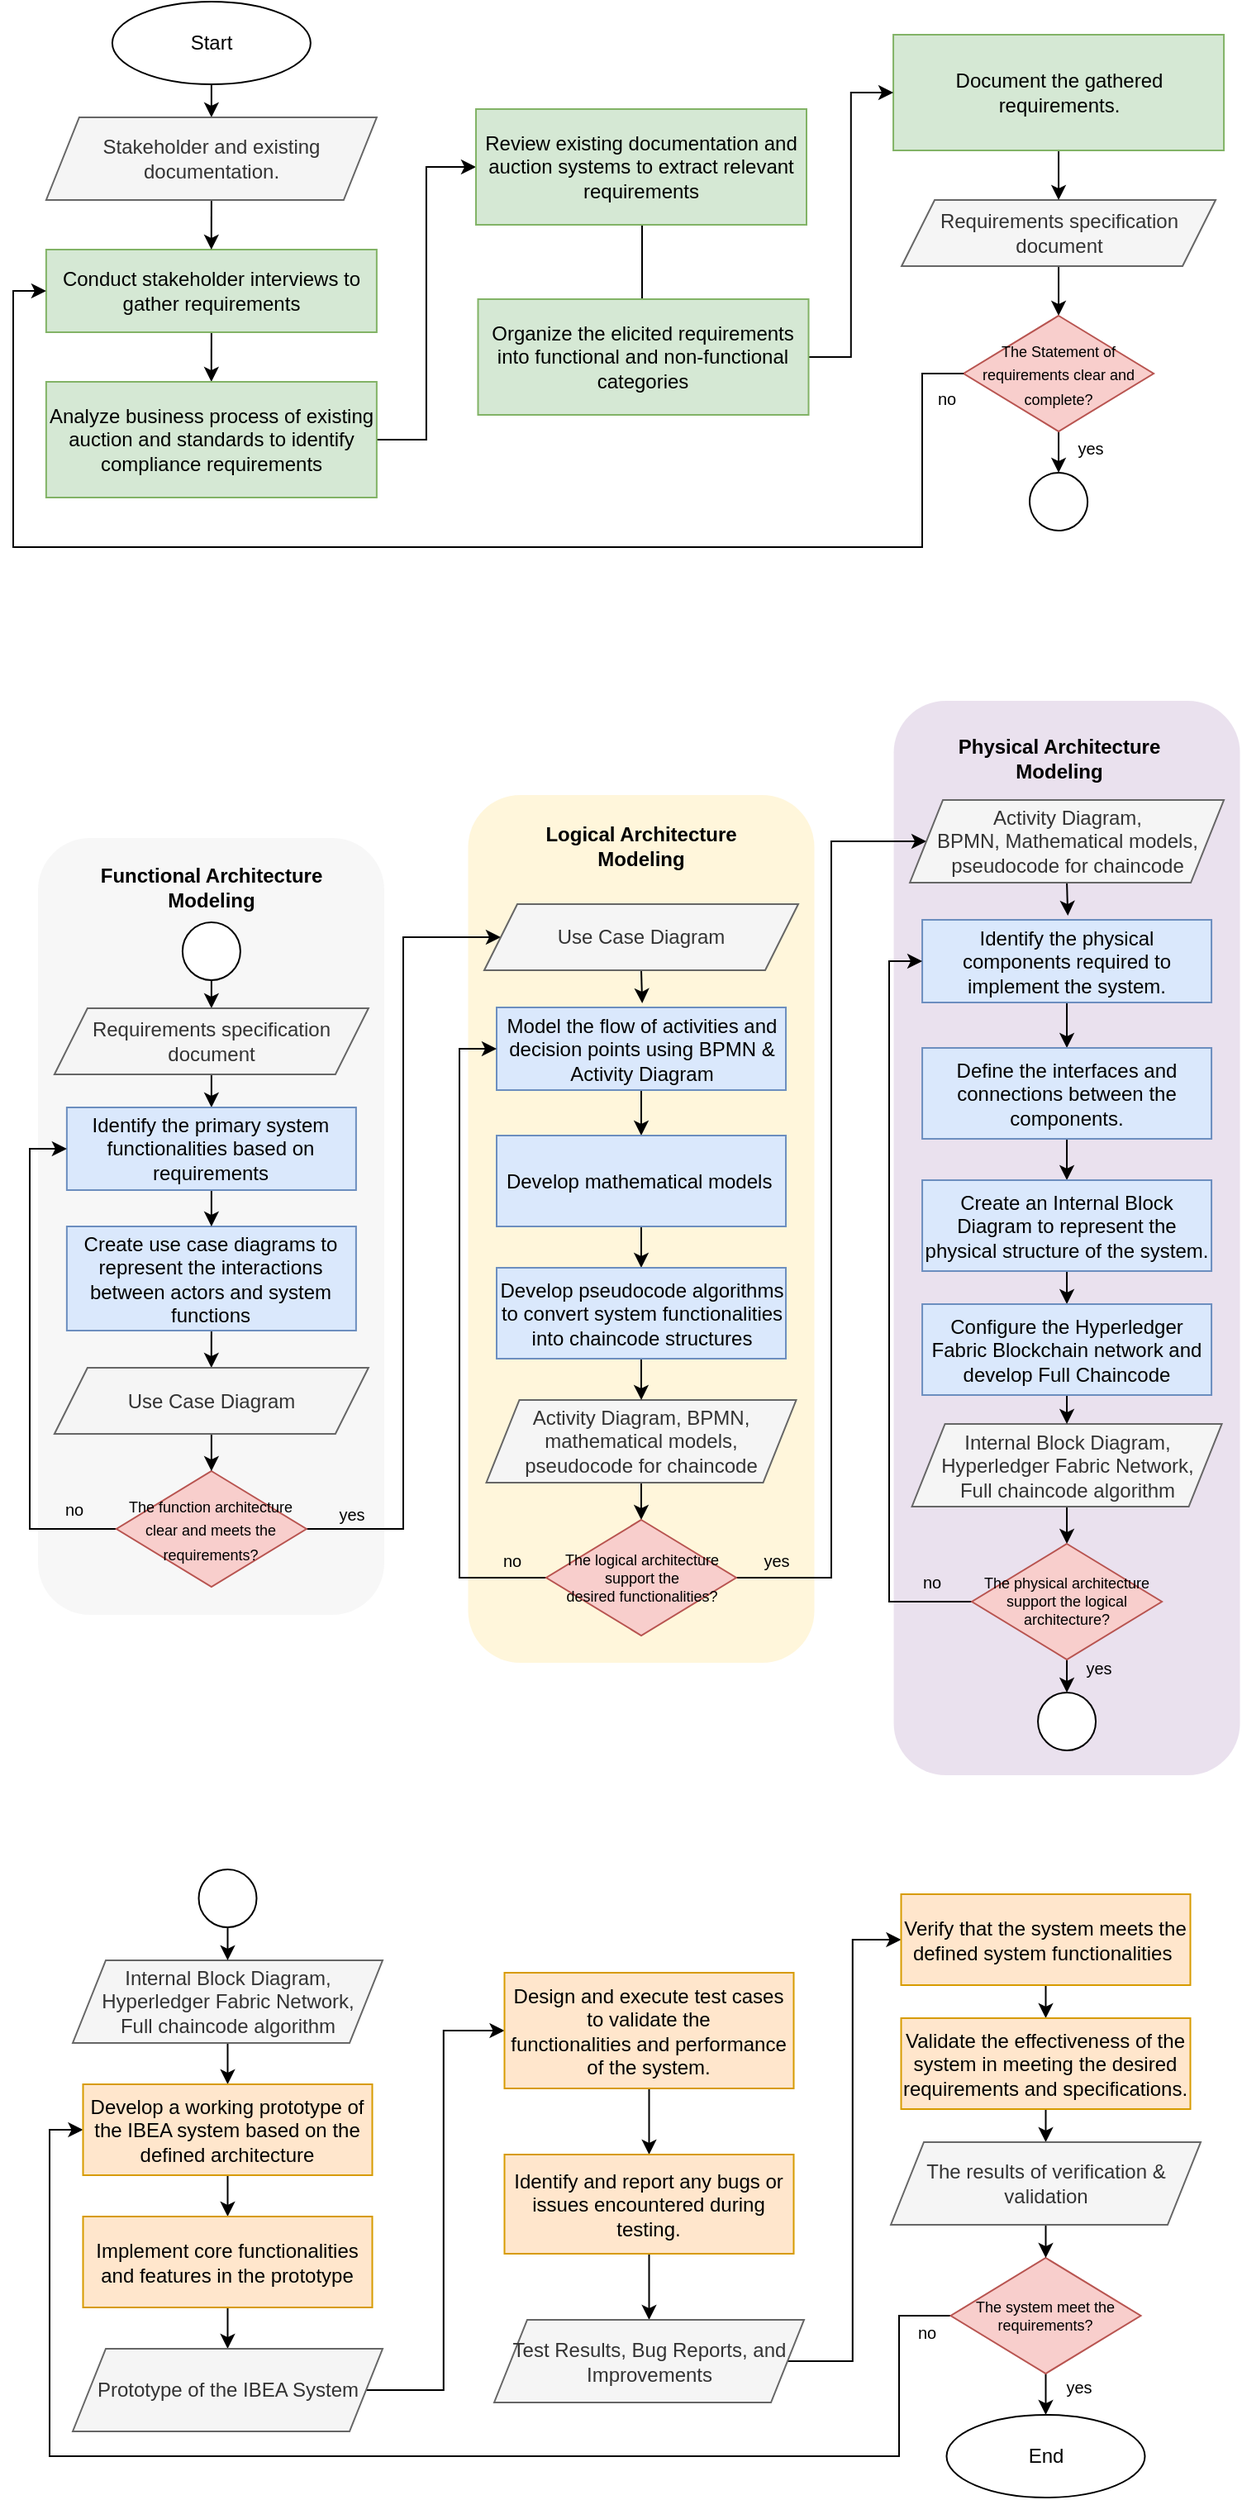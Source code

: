 <mxfile version="21.5.0" type="github">
  <diagram id="9HLhW9o5Pn7bnSsW2eLf" name="Page-1">
    <mxGraphModel dx="1615" dy="958" grid="1" gridSize="10" guides="1" tooltips="1" connect="1" arrows="1" fold="1" page="1" pageScale="1" pageWidth="850" pageHeight="1100" math="0" shadow="0">
      <root>
        <mxCell id="0" />
        <mxCell id="1" parent="0" />
        <mxCell id="hCjjelzhOeql4R-USYPA-125" value="" style="rounded=1;whiteSpace=wrap;html=1;strokeColor=none;fillColor=#e1d5e7;opacity=70;" vertex="1" parent="1">
          <mxGeometry x="592.78" y="483" width="209.5" height="650" as="geometry" />
        </mxCell>
        <mxCell id="hCjjelzhOeql4R-USYPA-124" value="" style="rounded=1;whiteSpace=wrap;html=1;strokeColor=none;fillColor=#fff2cc;opacity=70;" vertex="1" parent="1">
          <mxGeometry x="335.25" y="540" width="209.5" height="525" as="geometry" />
        </mxCell>
        <mxCell id="hCjjelzhOeql4R-USYPA-122" value="" style="rounded=1;whiteSpace=wrap;html=1;strokeColor=none;fillColor=#f5f5f5;opacity=80;fontColor=#333333;fillStyle=auto;" vertex="1" parent="1">
          <mxGeometry x="75" y="566" width="209.5" height="470" as="geometry" />
        </mxCell>
        <mxCell id="hCjjelzhOeql4R-USYPA-4" style="edgeStyle=orthogonalEdgeStyle;rounded=0;orthogonalLoop=1;jettySize=auto;html=1;exitX=0.5;exitY=1;exitDx=0;exitDy=0;entryX=0.5;entryY=0;entryDx=0;entryDy=0;" edge="1" parent="1" source="5jKje8F0iwKBfb8MLztT-3" target="hCjjelzhOeql4R-USYPA-1">
          <mxGeometry relative="1" as="geometry" />
        </mxCell>
        <mxCell id="5jKje8F0iwKBfb8MLztT-3" value="Start" style="ellipse;whiteSpace=wrap;html=1;" parent="1" vertex="1">
          <mxGeometry x="119.94" y="60" width="120" height="50" as="geometry" />
        </mxCell>
        <mxCell id="hCjjelzhOeql4R-USYPA-105" style="edgeStyle=orthogonalEdgeStyle;rounded=0;orthogonalLoop=1;jettySize=auto;html=1;exitX=0;exitY=0.5;exitDx=0;exitDy=0;entryX=0;entryY=0.5;entryDx=0;entryDy=0;" edge="1" parent="1" source="hCjjelzhOeql4R-USYPA-88" target="hCjjelzhOeql4R-USYPA-80">
          <mxGeometry relative="1" as="geometry">
            <Array as="points">
              <mxPoint x="596" y="1460" />
              <mxPoint x="596" y="1545" />
              <mxPoint x="82" y="1545" />
              <mxPoint x="82" y="1348" />
            </Array>
          </mxGeometry>
        </mxCell>
        <mxCell id="5jKje8F0iwKBfb8MLztT-16" value="End" style="ellipse;whiteSpace=wrap;html=1;" parent="1" vertex="1">
          <mxGeometry x="624.75" y="1520" width="120" height="50" as="geometry" />
        </mxCell>
        <mxCell id="hCjjelzhOeql4R-USYPA-47" style="edgeStyle=orthogonalEdgeStyle;rounded=0;orthogonalLoop=1;jettySize=auto;html=1;exitX=0.5;exitY=1;exitDx=0;exitDy=0;" edge="1" parent="1" source="5jKje8F0iwKBfb8MLztT-20" target="hCjjelzhOeql4R-USYPA-37">
          <mxGeometry relative="1" as="geometry" />
        </mxCell>
        <mxCell id="5jKje8F0iwKBfb8MLztT-20" value="Create use case diagrams to represent the interactions between actors and system functions" style="rounded=0;whiteSpace=wrap;html=1;fillColor=#dae8fc;strokeColor=#6c8ebf;" parent="1" vertex="1">
          <mxGeometry x="92.44" y="801" width="175" height="63" as="geometry" />
        </mxCell>
        <mxCell id="hCjjelzhOeql4R-USYPA-18" style="edgeStyle=orthogonalEdgeStyle;rounded=0;orthogonalLoop=1;jettySize=auto;html=1;exitX=0.5;exitY=1;exitDx=0;exitDy=0;" edge="1" parent="1" source="tW3wjYKGY_-DUdyRMUnM-2" target="hCjjelzhOeql4R-USYPA-17">
          <mxGeometry relative="1" as="geometry" />
        </mxCell>
        <mxCell id="tW3wjYKGY_-DUdyRMUnM-2" value="Conduct stakeholder interviews to gather requirements" style="rounded=0;whiteSpace=wrap;html=1;labelBorderColor=none;fillColor=#d5e8d4;strokeColor=#82b366;" parent="1" vertex="1">
          <mxGeometry x="79.94" y="210" width="200" height="50" as="geometry" />
        </mxCell>
        <mxCell id="hCjjelzhOeql4R-USYPA-53" style="edgeStyle=orthogonalEdgeStyle;rounded=0;orthogonalLoop=1;jettySize=auto;html=1;exitX=0.5;exitY=1;exitDx=0;exitDy=0;entryX=0.5;entryY=0;entryDx=0;entryDy=0;" edge="1" parent="1" source="tW3wjYKGY_-DUdyRMUnM-8" target="hCjjelzhOeql4R-USYPA-52">
          <mxGeometry relative="1" as="geometry" />
        </mxCell>
        <mxCell id="tW3wjYKGY_-DUdyRMUnM-8" value="Activity Diagram, BPMN, mathematical models,&lt;br&gt;pseudocode for chaincode" style="shape=parallelogram;perimeter=parallelogramPerimeter;whiteSpace=wrap;html=1;fixedSize=1;fillColor=#f5f5f5;fontColor=#333333;strokeColor=#666666;" parent="1" vertex="1">
          <mxGeometry x="346.25" y="906" width="187.5" height="50" as="geometry" />
        </mxCell>
        <mxCell id="hCjjelzhOeql4R-USYPA-24" style="edgeStyle=orthogonalEdgeStyle;rounded=0;orthogonalLoop=1;jettySize=auto;html=1;exitX=0.5;exitY=1;exitDx=0;exitDy=0;entryX=0.5;entryY=0;entryDx=0;entryDy=0;" edge="1" parent="1" source="YmFkH0KrsYM-fxtj9EKp-2" target="hCjjelzhOeql4R-USYPA-2">
          <mxGeometry relative="1" as="geometry" />
        </mxCell>
        <mxCell id="YmFkH0KrsYM-fxtj9EKp-2" value="&lt;div&gt;Requirements specification document&lt;br&gt;&lt;/div&gt;" style="shape=parallelogram;perimeter=parallelogramPerimeter;whiteSpace=wrap;html=1;fixedSize=1;fillColor=#f5f5f5;strokeColor=#666666;fontColor=#333333;" parent="1" vertex="1">
          <mxGeometry x="597.53" y="180" width="190" height="40" as="geometry" />
        </mxCell>
        <mxCell id="hCjjelzhOeql4R-USYPA-5" style="edgeStyle=orthogonalEdgeStyle;rounded=0;orthogonalLoop=1;jettySize=auto;html=1;exitX=0.5;exitY=1;exitDx=0;exitDy=0;" edge="1" parent="1" source="hCjjelzhOeql4R-USYPA-1" target="tW3wjYKGY_-DUdyRMUnM-2">
          <mxGeometry relative="1" as="geometry" />
        </mxCell>
        <mxCell id="hCjjelzhOeql4R-USYPA-1" value="&lt;div&gt;Stakeholder and existing documentation.&lt;br&gt;&lt;/div&gt;" style="shape=parallelogram;perimeter=parallelogramPerimeter;whiteSpace=wrap;html=1;fixedSize=1;fillColor=#f5f5f5;strokeColor=#666666;fontColor=#333333;" vertex="1" parent="1">
          <mxGeometry x="79.94" y="130" width="200" height="50" as="geometry" />
        </mxCell>
        <mxCell id="hCjjelzhOeql4R-USYPA-25" style="edgeStyle=orthogonalEdgeStyle;rounded=0;orthogonalLoop=1;jettySize=auto;html=1;exitX=0.5;exitY=1;exitDx=0;exitDy=0;entryX=0.5;entryY=0;entryDx=0;entryDy=0;" edge="1" parent="1" source="hCjjelzhOeql4R-USYPA-2">
          <mxGeometry relative="1" as="geometry">
            <mxPoint x="692.53" y="345" as="targetPoint" />
          </mxGeometry>
        </mxCell>
        <mxCell id="hCjjelzhOeql4R-USYPA-2" value="&lt;font style=&quot;font-size: 9px;&quot;&gt;The Statement of requirements clear and complete?&lt;/font&gt;" style="rhombus;whiteSpace=wrap;html=1;fillColor=#f8cecc;strokeColor=#b85450;" vertex="1" parent="1">
          <mxGeometry x="635.03" y="250" width="115" height="70" as="geometry" />
        </mxCell>
        <mxCell id="hCjjelzhOeql4R-USYPA-109" style="edgeStyle=orthogonalEdgeStyle;rounded=0;orthogonalLoop=1;jettySize=auto;html=1;exitX=0;exitY=0.5;exitDx=0;exitDy=0;entryX=0;entryY=0.5;entryDx=0;entryDy=0;" edge="1" parent="1" source="hCjjelzhOeql4R-USYPA-2" target="tW3wjYKGY_-DUdyRMUnM-2">
          <mxGeometry relative="1" as="geometry">
            <Array as="points">
              <mxPoint x="610" y="285" />
              <mxPoint x="610" y="390" />
              <mxPoint x="60" y="390" />
              <mxPoint x="60" y="235" />
            </Array>
          </mxGeometry>
        </mxCell>
        <mxCell id="hCjjelzhOeql4R-USYPA-10" value="" style="ellipse;whiteSpace=wrap;html=1;aspect=fixed;rotation=-10;" vertex="1" parent="1">
          <mxGeometry x="675.03" y="345" width="35" height="35" as="geometry" />
        </mxCell>
        <mxCell id="hCjjelzhOeql4R-USYPA-14" style="edgeStyle=orthogonalEdgeStyle;rounded=0;orthogonalLoop=1;jettySize=auto;html=1;exitX=0.5;exitY=1;exitDx=0;exitDy=0;entryX=0.5;entryY=0;entryDx=0;entryDy=0;" edge="1" parent="1" source="hCjjelzhOeql4R-USYPA-12" target="hCjjelzhOeql4R-USYPA-13">
          <mxGeometry relative="1" as="geometry" />
        </mxCell>
        <mxCell id="hCjjelzhOeql4R-USYPA-12" value="" style="ellipse;whiteSpace=wrap;html=1;aspect=fixed;" vertex="1" parent="1">
          <mxGeometry x="162.44" y="617" width="35" height="35" as="geometry" />
        </mxCell>
        <mxCell id="hCjjelzhOeql4R-USYPA-34" style="edgeStyle=orthogonalEdgeStyle;rounded=0;orthogonalLoop=1;jettySize=auto;html=1;exitX=0.5;exitY=1;exitDx=0;exitDy=0;entryX=0.5;entryY=0;entryDx=0;entryDy=0;" edge="1" parent="1" source="hCjjelzhOeql4R-USYPA-13" target="hCjjelzhOeql4R-USYPA-16">
          <mxGeometry relative="1" as="geometry" />
        </mxCell>
        <mxCell id="hCjjelzhOeql4R-USYPA-13" value="&lt;div&gt;Requirements specification document&lt;br&gt;&lt;/div&gt;" style="shape=parallelogram;perimeter=parallelogramPerimeter;whiteSpace=wrap;html=1;fixedSize=1;fillColor=#f5f5f5;fontColor=#333333;strokeColor=#666666;" vertex="1" parent="1">
          <mxGeometry x="84.94" y="669" width="190" height="40" as="geometry" />
        </mxCell>
        <mxCell id="hCjjelzhOeql4R-USYPA-35" style="edgeStyle=orthogonalEdgeStyle;rounded=0;orthogonalLoop=1;jettySize=auto;html=1;exitX=0.5;exitY=1;exitDx=0;exitDy=0;entryX=0.5;entryY=0;entryDx=0;entryDy=0;" edge="1" parent="1" source="hCjjelzhOeql4R-USYPA-16" target="5jKje8F0iwKBfb8MLztT-20">
          <mxGeometry relative="1" as="geometry" />
        </mxCell>
        <mxCell id="hCjjelzhOeql4R-USYPA-16" value="Identify the primary system functionalities based on requirements" style="rounded=0;whiteSpace=wrap;html=1;fillColor=#dae8fc;strokeColor=#6c8ebf;" vertex="1" parent="1">
          <mxGeometry x="92.44" y="729" width="175" height="50" as="geometry" />
        </mxCell>
        <mxCell id="hCjjelzhOeql4R-USYPA-110" style="edgeStyle=orthogonalEdgeStyle;rounded=0;orthogonalLoop=1;jettySize=auto;html=1;exitX=1;exitY=0.5;exitDx=0;exitDy=0;entryX=0;entryY=0.5;entryDx=0;entryDy=0;" edge="1" parent="1" source="hCjjelzhOeql4R-USYPA-17" target="hCjjelzhOeql4R-USYPA-19">
          <mxGeometry relative="1" as="geometry" />
        </mxCell>
        <mxCell id="hCjjelzhOeql4R-USYPA-17" value="Analyze business process of existing auction and standards to identify compliance requirements" style="rounded=0;whiteSpace=wrap;html=1;labelBorderColor=none;fillColor=#d5e8d4;strokeColor=#82b366;" vertex="1" parent="1">
          <mxGeometry x="79.94" y="290" width="200" height="70" as="geometry" />
        </mxCell>
        <mxCell id="hCjjelzhOeql4R-USYPA-29" style="edgeStyle=elbowEdgeStyle;rounded=0;orthogonalLoop=1;jettySize=auto;html=1;exitX=1;exitY=0.5;exitDx=0;exitDy=0;entryX=0;entryY=0.5;entryDx=0;entryDy=0;" edge="1" parent="1" source="hCjjelzhOeql4R-USYPA-19" target="hCjjelzhOeql4R-USYPA-31">
          <mxGeometry relative="1" as="geometry">
            <mxPoint x="385.25" y="115" as="targetPoint" />
          </mxGeometry>
        </mxCell>
        <mxCell id="hCjjelzhOeql4R-USYPA-19" value="Review existing documentation and auction systems to extract relevant requirements" style="rounded=0;whiteSpace=wrap;html=1;labelBorderColor=none;fillColor=#d5e8d4;strokeColor=#82b366;" vertex="1" parent="1">
          <mxGeometry x="340" y="125" width="200" height="70" as="geometry" />
        </mxCell>
        <mxCell id="hCjjelzhOeql4R-USYPA-30" style="edgeStyle=orthogonalEdgeStyle;rounded=0;orthogonalLoop=1;jettySize=auto;html=1;exitX=0.5;exitY=1;exitDx=0;exitDy=0;entryX=0.5;entryY=0;entryDx=0;entryDy=0;" edge="1" parent="1" source="hCjjelzhOeql4R-USYPA-28" target="YmFkH0KrsYM-fxtj9EKp-2">
          <mxGeometry relative="1" as="geometry" />
        </mxCell>
        <mxCell id="hCjjelzhOeql4R-USYPA-28" value="Document the gathered requirements." style="rounded=0;whiteSpace=wrap;html=1;labelBorderColor=none;fillColor=#d5e8d4;strokeColor=#82b366;" vertex="1" parent="1">
          <mxGeometry x="592.53" y="80" width="200" height="70" as="geometry" />
        </mxCell>
        <mxCell id="hCjjelzhOeql4R-USYPA-111" style="edgeStyle=orthogonalEdgeStyle;rounded=0;orthogonalLoop=1;jettySize=auto;html=1;exitX=1;exitY=0.5;exitDx=0;exitDy=0;entryX=0;entryY=0.5;entryDx=0;entryDy=0;" edge="1" parent="1" source="hCjjelzhOeql4R-USYPA-31" target="hCjjelzhOeql4R-USYPA-28">
          <mxGeometry relative="1" as="geometry" />
        </mxCell>
        <mxCell id="hCjjelzhOeql4R-USYPA-31" value="Organize the elicited requirements into functional and non-functional categories" style="rounded=0;whiteSpace=wrap;html=1;labelBorderColor=none;fillColor=#d5e8d4;strokeColor=#82b366;" vertex="1" parent="1">
          <mxGeometry x="341.25" y="240" width="200" height="70" as="geometry" />
        </mxCell>
        <mxCell id="hCjjelzhOeql4R-USYPA-42" style="edgeStyle=orthogonalEdgeStyle;rounded=0;orthogonalLoop=1;jettySize=auto;html=1;exitX=0;exitY=0.5;exitDx=0;exitDy=0;entryX=0;entryY=0.5;entryDx=0;entryDy=0;" edge="1" parent="1" source="hCjjelzhOeql4R-USYPA-36" target="hCjjelzhOeql4R-USYPA-16">
          <mxGeometry relative="1" as="geometry">
            <Array as="points">
              <mxPoint x="70" y="984" />
              <mxPoint x="70" y="754" />
            </Array>
          </mxGeometry>
        </mxCell>
        <mxCell id="hCjjelzhOeql4R-USYPA-55" style="edgeStyle=elbowEdgeStyle;rounded=0;orthogonalLoop=1;jettySize=auto;html=1;exitX=1;exitY=0.5;exitDx=0;exitDy=0;entryX=0;entryY=0.5;entryDx=0;entryDy=0;" edge="1" parent="1" source="hCjjelzhOeql4R-USYPA-36" target="hCjjelzhOeql4R-USYPA-43">
          <mxGeometry relative="1" as="geometry" />
        </mxCell>
        <mxCell id="hCjjelzhOeql4R-USYPA-36" value="&lt;font style=&quot;font-size: 9px;&quot;&gt;The function architecture&lt;br&gt;clear and meets the requirements?&lt;/font&gt;" style="rhombus;whiteSpace=wrap;html=1;fillColor=#f8cecc;strokeColor=#b85450;" vertex="1" parent="1">
          <mxGeometry x="122.44" y="949" width="115" height="70" as="geometry" />
        </mxCell>
        <mxCell id="hCjjelzhOeql4R-USYPA-41" style="edgeStyle=orthogonalEdgeStyle;rounded=0;orthogonalLoop=1;jettySize=auto;html=1;exitX=0.5;exitY=1;exitDx=0;exitDy=0;entryX=0.5;entryY=0;entryDx=0;entryDy=0;" edge="1" parent="1" source="hCjjelzhOeql4R-USYPA-37" target="hCjjelzhOeql4R-USYPA-36">
          <mxGeometry relative="1" as="geometry" />
        </mxCell>
        <mxCell id="hCjjelzhOeql4R-USYPA-37" value="&lt;div&gt;Use Case Diagram&lt;/div&gt;" style="shape=parallelogram;perimeter=parallelogramPerimeter;whiteSpace=wrap;html=1;fixedSize=1;fillColor=#f5f5f5;fontColor=#333333;strokeColor=#666666;" vertex="1" parent="1">
          <mxGeometry x="84.94" y="886.5" width="190" height="40" as="geometry" />
        </mxCell>
        <mxCell id="hCjjelzhOeql4R-USYPA-48" style="edgeStyle=orthogonalEdgeStyle;rounded=0;orthogonalLoop=1;jettySize=auto;html=1;exitX=0.5;exitY=1;exitDx=0;exitDy=0;" edge="1" parent="1" source="hCjjelzhOeql4R-USYPA-43">
          <mxGeometry relative="1" as="geometry">
            <mxPoint x="440.588" y="666" as="targetPoint" />
          </mxGeometry>
        </mxCell>
        <mxCell id="hCjjelzhOeql4R-USYPA-43" value="&lt;div&gt;Use Case Diagram&lt;/div&gt;" style="shape=parallelogram;perimeter=parallelogramPerimeter;whiteSpace=wrap;html=1;fixedSize=1;fillColor=#f5f5f5;fontColor=#333333;strokeColor=#666666;" vertex="1" parent="1">
          <mxGeometry x="345" y="606" width="190" height="40" as="geometry" />
        </mxCell>
        <mxCell id="hCjjelzhOeql4R-USYPA-49" style="edgeStyle=orthogonalEdgeStyle;rounded=0;orthogonalLoop=1;jettySize=auto;html=1;exitX=0.5;exitY=1;exitDx=0;exitDy=0;entryX=0.5;entryY=0;entryDx=0;entryDy=0;" edge="1" parent="1" source="hCjjelzhOeql4R-USYPA-44" target="hCjjelzhOeql4R-USYPA-45">
          <mxGeometry relative="1" as="geometry" />
        </mxCell>
        <mxCell id="hCjjelzhOeql4R-USYPA-44" value="Model the flow of activities and decision points using BPMN &amp;amp; Activity Diagram" style="rounded=0;whiteSpace=wrap;html=1;fillColor=#dae8fc;strokeColor=#6c8ebf;" vertex="1" parent="1">
          <mxGeometry x="352.5" y="668.5" width="175" height="50" as="geometry" />
        </mxCell>
        <mxCell id="hCjjelzhOeql4R-USYPA-50" style="edgeStyle=orthogonalEdgeStyle;rounded=0;orthogonalLoop=1;jettySize=auto;html=1;exitX=0.5;exitY=1;exitDx=0;exitDy=0;entryX=0.5;entryY=0;entryDx=0;entryDy=0;" edge="1" parent="1" source="hCjjelzhOeql4R-USYPA-45" target="hCjjelzhOeql4R-USYPA-46">
          <mxGeometry relative="1" as="geometry" />
        </mxCell>
        <mxCell id="hCjjelzhOeql4R-USYPA-45" value="Develop mathematical models&amp;nbsp;" style="rounded=0;whiteSpace=wrap;html=1;fillColor=#dae8fc;strokeColor=#6c8ebf;" vertex="1" parent="1">
          <mxGeometry x="352.5" y="746" width="175" height="55" as="geometry" />
        </mxCell>
        <mxCell id="hCjjelzhOeql4R-USYPA-51" style="edgeStyle=orthogonalEdgeStyle;rounded=0;orthogonalLoop=1;jettySize=auto;html=1;exitX=0.5;exitY=1;exitDx=0;exitDy=0;" edge="1" parent="1" source="hCjjelzhOeql4R-USYPA-46" target="tW3wjYKGY_-DUdyRMUnM-8">
          <mxGeometry relative="1" as="geometry" />
        </mxCell>
        <mxCell id="hCjjelzhOeql4R-USYPA-46" value="Develop pseudocode algorithms to convert system&amp;nbsp;functionalities into chaincode structures" style="rounded=0;whiteSpace=wrap;html=1;fillColor=#dae8fc;strokeColor=#6c8ebf;" vertex="1" parent="1">
          <mxGeometry x="352.5" y="826" width="175" height="55" as="geometry" />
        </mxCell>
        <mxCell id="hCjjelzhOeql4R-USYPA-54" style="edgeStyle=orthogonalEdgeStyle;rounded=0;orthogonalLoop=1;jettySize=auto;html=1;exitX=0;exitY=0.5;exitDx=0;exitDy=0;entryX=0;entryY=0.5;entryDx=0;entryDy=0;" edge="1" parent="1" source="hCjjelzhOeql4R-USYPA-52" target="hCjjelzhOeql4R-USYPA-44">
          <mxGeometry relative="1" as="geometry">
            <Array as="points">
              <mxPoint x="330" y="1014" />
              <mxPoint x="330" y="694" />
            </Array>
          </mxGeometry>
        </mxCell>
        <mxCell id="hCjjelzhOeql4R-USYPA-72" style="edgeStyle=elbowEdgeStyle;rounded=0;orthogonalLoop=1;jettySize=auto;html=1;exitX=1;exitY=0.5;exitDx=0;exitDy=0;entryX=0;entryY=0.5;entryDx=0;entryDy=0;" edge="1" parent="1" source="hCjjelzhOeql4R-USYPA-52" target="hCjjelzhOeql4R-USYPA-59">
          <mxGeometry relative="1" as="geometry" />
        </mxCell>
        <mxCell id="hCjjelzhOeql4R-USYPA-52" value="The logical architecture support the desired&amp;nbsp;functionalities?" style="rhombus;whiteSpace=wrap;html=1;fillColor=#f8cecc;strokeColor=#b85450;fontSize=9;" vertex="1" parent="1">
          <mxGeometry x="382.5" y="978.5" width="115" height="70" as="geometry" />
        </mxCell>
        <mxCell id="hCjjelzhOeql4R-USYPA-56" style="edgeStyle=orthogonalEdgeStyle;rounded=0;orthogonalLoop=1;jettySize=auto;html=1;exitX=0.5;exitY=1;exitDx=0;exitDy=0;entryX=0.5;entryY=0;entryDx=0;entryDy=0;" edge="1" parent="1" source="hCjjelzhOeql4R-USYPA-57" target="hCjjelzhOeql4R-USYPA-67">
          <mxGeometry relative="1" as="geometry" />
        </mxCell>
        <mxCell id="hCjjelzhOeql4R-USYPA-57" value="Internal Block Diagram, Hyperledger Fabric Network,&lt;br&gt;Full chaincode algorithm" style="shape=parallelogram;perimeter=parallelogramPerimeter;whiteSpace=wrap;html=1;fixedSize=1;fillColor=#f5f5f5;fontColor=#333333;strokeColor=#666666;" vertex="1" parent="1">
          <mxGeometry x="603.78" y="920.5" width="187.5" height="50" as="geometry" />
        </mxCell>
        <mxCell id="hCjjelzhOeql4R-USYPA-58" style="edgeStyle=orthogonalEdgeStyle;rounded=0;orthogonalLoop=1;jettySize=auto;html=1;exitX=0.5;exitY=1;exitDx=0;exitDy=0;" edge="1" parent="1" source="hCjjelzhOeql4R-USYPA-59">
          <mxGeometry relative="1" as="geometry">
            <mxPoint x="698.118" y="613" as="targetPoint" />
          </mxGeometry>
        </mxCell>
        <mxCell id="hCjjelzhOeql4R-USYPA-59" value="Activity Diagram,&lt;br style=&quot;border-color: var(--border-color);&quot;&gt;BPMN, Mathematical models,&lt;br style=&quot;border-color: var(--border-color);&quot;&gt;pseudocode for chaincode" style="shape=parallelogram;perimeter=parallelogramPerimeter;whiteSpace=wrap;html=1;fixedSize=1;fillColor=#f5f5f5;fontColor=#333333;strokeColor=#666666;" vertex="1" parent="1">
          <mxGeometry x="602.53" y="543" width="190" height="50" as="geometry" />
        </mxCell>
        <mxCell id="hCjjelzhOeql4R-USYPA-60" style="edgeStyle=orthogonalEdgeStyle;rounded=0;orthogonalLoop=1;jettySize=auto;html=1;exitX=0.5;exitY=1;exitDx=0;exitDy=0;entryX=0.5;entryY=0;entryDx=0;entryDy=0;" edge="1" parent="1" source="hCjjelzhOeql4R-USYPA-61" target="hCjjelzhOeql4R-USYPA-63">
          <mxGeometry relative="1" as="geometry" />
        </mxCell>
        <mxCell id="hCjjelzhOeql4R-USYPA-61" value="Identify the physical components required to implement the system." style="rounded=0;whiteSpace=wrap;html=1;fillColor=#dae8fc;strokeColor=#6c8ebf;" vertex="1" parent="1">
          <mxGeometry x="610.03" y="615.5" width="175" height="50" as="geometry" />
        </mxCell>
        <mxCell id="hCjjelzhOeql4R-USYPA-62" style="edgeStyle=orthogonalEdgeStyle;rounded=0;orthogonalLoop=1;jettySize=auto;html=1;exitX=0.5;exitY=1;exitDx=0;exitDy=0;entryX=0.5;entryY=0;entryDx=0;entryDy=0;" edge="1" parent="1" source="hCjjelzhOeql4R-USYPA-63" target="hCjjelzhOeql4R-USYPA-65">
          <mxGeometry relative="1" as="geometry" />
        </mxCell>
        <mxCell id="hCjjelzhOeql4R-USYPA-63" value="Define the interfaces and connections between the components." style="rounded=0;whiteSpace=wrap;html=1;fillColor=#dae8fc;strokeColor=#6c8ebf;" vertex="1" parent="1">
          <mxGeometry x="610.03" y="693" width="175" height="55" as="geometry" />
        </mxCell>
        <mxCell id="hCjjelzhOeql4R-USYPA-70" style="edgeStyle=orthogonalEdgeStyle;rounded=0;orthogonalLoop=1;jettySize=auto;html=1;exitX=0.5;exitY=1;exitDx=0;exitDy=0;entryX=0.5;entryY=0;entryDx=0;entryDy=0;" edge="1" parent="1" source="hCjjelzhOeql4R-USYPA-65" target="hCjjelzhOeql4R-USYPA-68">
          <mxGeometry relative="1" as="geometry" />
        </mxCell>
        <mxCell id="hCjjelzhOeql4R-USYPA-65" value="Create an Internal Block Diagram to represent the physical structure of the system." style="rounded=0;whiteSpace=wrap;html=1;fillColor=#dae8fc;strokeColor=#6c8ebf;" vertex="1" parent="1">
          <mxGeometry x="610.03" y="773" width="175" height="55" as="geometry" />
        </mxCell>
        <mxCell id="hCjjelzhOeql4R-USYPA-66" style="edgeStyle=orthogonalEdgeStyle;rounded=0;orthogonalLoop=1;jettySize=auto;html=1;exitX=0;exitY=0.5;exitDx=0;exitDy=0;entryX=0;entryY=0.5;entryDx=0;entryDy=0;" edge="1" parent="1" source="hCjjelzhOeql4R-USYPA-67" target="hCjjelzhOeql4R-USYPA-61">
          <mxGeometry relative="1" as="geometry">
            <Array as="points">
              <mxPoint x="590" y="1028" />
              <mxPoint x="590" y="641" />
            </Array>
          </mxGeometry>
        </mxCell>
        <mxCell id="hCjjelzhOeql4R-USYPA-77" style="edgeStyle=orthogonalEdgeStyle;rounded=0;orthogonalLoop=1;jettySize=auto;html=1;exitX=0.5;exitY=1;exitDx=0;exitDy=0;entryX=0.5;entryY=0;entryDx=0;entryDy=0;" edge="1" parent="1" source="hCjjelzhOeql4R-USYPA-67" target="hCjjelzhOeql4R-USYPA-73">
          <mxGeometry relative="1" as="geometry" />
        </mxCell>
        <mxCell id="hCjjelzhOeql4R-USYPA-67" value="The physical architecture support the logical architecture?" style="rhombus;whiteSpace=wrap;html=1;fillColor=#f8cecc;strokeColor=#b85450;fontSize=9;" vertex="1" parent="1">
          <mxGeometry x="640.03" y="993" width="115" height="70" as="geometry" />
        </mxCell>
        <mxCell id="hCjjelzhOeql4R-USYPA-71" style="edgeStyle=orthogonalEdgeStyle;rounded=0;orthogonalLoop=1;jettySize=auto;html=1;exitX=0.5;exitY=1;exitDx=0;exitDy=0;entryX=0.5;entryY=0;entryDx=0;entryDy=0;" edge="1" parent="1" source="hCjjelzhOeql4R-USYPA-68" target="hCjjelzhOeql4R-USYPA-57">
          <mxGeometry relative="1" as="geometry" />
        </mxCell>
        <mxCell id="hCjjelzhOeql4R-USYPA-68" value="Configure the Hyperledger Fabric Blockchain network and develop Full Chaincode" style="rounded=0;whiteSpace=wrap;html=1;fillColor=#dae8fc;strokeColor=#6c8ebf;" vertex="1" parent="1">
          <mxGeometry x="610.03" y="848" width="175" height="55" as="geometry" />
        </mxCell>
        <mxCell id="hCjjelzhOeql4R-USYPA-73" value="" style="ellipse;whiteSpace=wrap;html=1;aspect=fixed;" vertex="1" parent="1">
          <mxGeometry x="680.03" y="1083" width="35" height="35" as="geometry" />
        </mxCell>
        <mxCell id="hCjjelzhOeql4R-USYPA-90" style="edgeStyle=orthogonalEdgeStyle;rounded=0;orthogonalLoop=1;jettySize=auto;html=1;exitX=0.5;exitY=1;exitDx=0;exitDy=0;entryX=0.5;entryY=0;entryDx=0;entryDy=0;" edge="1" parent="1" source="hCjjelzhOeql4R-USYPA-76" target="hCjjelzhOeql4R-USYPA-80">
          <mxGeometry relative="1" as="geometry" />
        </mxCell>
        <mxCell id="hCjjelzhOeql4R-USYPA-76" value="Internal Block Diagram, Hyperledger Fabric Network,&lt;br&gt;Full chaincode algorithm" style="shape=parallelogram;perimeter=parallelogramPerimeter;whiteSpace=wrap;html=1;fixedSize=1;fillColor=#f5f5f5;fontColor=#333333;strokeColor=#666666;" vertex="1" parent="1">
          <mxGeometry x="96" y="1245" width="187.5" height="50" as="geometry" />
        </mxCell>
        <mxCell id="hCjjelzhOeql4R-USYPA-79" style="edgeStyle=orthogonalEdgeStyle;rounded=0;orthogonalLoop=1;jettySize=auto;html=1;exitX=0.5;exitY=1;exitDx=0;exitDy=0;entryX=0.5;entryY=0;entryDx=0;entryDy=0;" edge="1" parent="1" source="hCjjelzhOeql4R-USYPA-78" target="hCjjelzhOeql4R-USYPA-76">
          <mxGeometry relative="1" as="geometry" />
        </mxCell>
        <mxCell id="hCjjelzhOeql4R-USYPA-78" value="" style="ellipse;whiteSpace=wrap;html=1;aspect=fixed;" vertex="1" parent="1">
          <mxGeometry x="172.25" y="1190" width="35" height="35" as="geometry" />
        </mxCell>
        <mxCell id="hCjjelzhOeql4R-USYPA-91" style="edgeStyle=orthogonalEdgeStyle;rounded=0;orthogonalLoop=1;jettySize=auto;html=1;exitX=0.5;exitY=1;exitDx=0;exitDy=0;entryX=0.5;entryY=0;entryDx=0;entryDy=0;" edge="1" parent="1" source="hCjjelzhOeql4R-USYPA-80" target="hCjjelzhOeql4R-USYPA-81">
          <mxGeometry relative="1" as="geometry" />
        </mxCell>
        <mxCell id="hCjjelzhOeql4R-USYPA-80" value="Develop a working prototype of the IBEA system based on the defined architecture" style="rounded=0;whiteSpace=wrap;html=1;fillColor=#ffe6cc;strokeColor=#d79b00;" vertex="1" parent="1">
          <mxGeometry x="102.25" y="1320" width="175" height="55" as="geometry" />
        </mxCell>
        <mxCell id="hCjjelzhOeql4R-USYPA-93" style="edgeStyle=orthogonalEdgeStyle;rounded=0;orthogonalLoop=1;jettySize=auto;html=1;exitX=0.5;exitY=1;exitDx=0;exitDy=0;entryX=0.5;entryY=0;entryDx=0;entryDy=0;" edge="1" parent="1" source="hCjjelzhOeql4R-USYPA-81" target="hCjjelzhOeql4R-USYPA-82">
          <mxGeometry relative="1" as="geometry" />
        </mxCell>
        <mxCell id="hCjjelzhOeql4R-USYPA-81" value="Implement core functionalities and features in the prototype" style="rounded=0;whiteSpace=wrap;html=1;fillColor=#ffe6cc;strokeColor=#d79b00;" vertex="1" parent="1">
          <mxGeometry x="102.25" y="1400" width="175" height="55" as="geometry" />
        </mxCell>
        <mxCell id="hCjjelzhOeql4R-USYPA-107" style="edgeStyle=orthogonalEdgeStyle;rounded=0;orthogonalLoop=1;jettySize=auto;html=1;exitX=1;exitY=0.5;exitDx=0;exitDy=0;entryX=0;entryY=0.5;entryDx=0;entryDy=0;" edge="1" parent="1" source="hCjjelzhOeql4R-USYPA-82" target="hCjjelzhOeql4R-USYPA-83">
          <mxGeometry relative="1" as="geometry" />
        </mxCell>
        <mxCell id="hCjjelzhOeql4R-USYPA-82" value="Prototype of the IBEA System" style="shape=parallelogram;perimeter=parallelogramPerimeter;whiteSpace=wrap;html=1;fixedSize=1;fillColor=#f5f5f5;fontColor=#333333;strokeColor=#666666;" vertex="1" parent="1">
          <mxGeometry x="96" y="1480" width="187.5" height="50" as="geometry" />
        </mxCell>
        <mxCell id="hCjjelzhOeql4R-USYPA-106" style="edgeStyle=orthogonalEdgeStyle;rounded=0;orthogonalLoop=1;jettySize=auto;html=1;exitX=0.5;exitY=1;exitDx=0;exitDy=0;entryX=0.5;entryY=0;entryDx=0;entryDy=0;" edge="1" parent="1" source="hCjjelzhOeql4R-USYPA-83" target="hCjjelzhOeql4R-USYPA-84">
          <mxGeometry relative="1" as="geometry" />
        </mxCell>
        <mxCell id="hCjjelzhOeql4R-USYPA-83" value="Design and execute test cases to validate the functionalities&amp;nbsp;and performance of the system." style="rounded=0;whiteSpace=wrap;html=1;fillColor=#ffe6cc;strokeColor=#d79b00;" vertex="1" parent="1">
          <mxGeometry x="357.25" y="1252.5" width="175" height="70" as="geometry" />
        </mxCell>
        <mxCell id="hCjjelzhOeql4R-USYPA-96" style="edgeStyle=orthogonalEdgeStyle;rounded=0;orthogonalLoop=1;jettySize=auto;html=1;exitX=0.5;exitY=1;exitDx=0;exitDy=0;entryX=0.5;entryY=0;entryDx=0;entryDy=0;" edge="1" parent="1" source="hCjjelzhOeql4R-USYPA-84" target="hCjjelzhOeql4R-USYPA-85">
          <mxGeometry relative="1" as="geometry" />
        </mxCell>
        <mxCell id="hCjjelzhOeql4R-USYPA-108" style="edgeStyle=orthogonalEdgeStyle;rounded=0;orthogonalLoop=1;jettySize=auto;html=1;exitX=1;exitY=0.5;exitDx=0;exitDy=0;entryX=0;entryY=0.5;entryDx=0;entryDy=0;" edge="1" parent="1" source="hCjjelzhOeql4R-USYPA-85" target="hCjjelzhOeql4R-USYPA-86">
          <mxGeometry relative="1" as="geometry" />
        </mxCell>
        <mxCell id="hCjjelzhOeql4R-USYPA-85" value="Test Results, Bug Reports, and Improvements" style="shape=parallelogram;perimeter=parallelogramPerimeter;whiteSpace=wrap;html=1;fixedSize=1;fillColor=#f5f5f5;fontColor=#333333;strokeColor=#666666;" vertex="1" parent="1">
          <mxGeometry x="351" y="1462.5" width="187.5" height="50" as="geometry" />
        </mxCell>
        <mxCell id="hCjjelzhOeql4R-USYPA-98" style="edgeStyle=orthogonalEdgeStyle;rounded=0;orthogonalLoop=1;jettySize=auto;html=1;exitX=0.5;exitY=1;exitDx=0;exitDy=0;entryX=0.5;entryY=0;entryDx=0;entryDy=0;" edge="1" parent="1" source="hCjjelzhOeql4R-USYPA-86" target="hCjjelzhOeql4R-USYPA-87">
          <mxGeometry relative="1" as="geometry" />
        </mxCell>
        <mxCell id="hCjjelzhOeql4R-USYPA-86" value="Verify that the system meets the defined system functionalities&amp;nbsp;" style="rounded=0;whiteSpace=wrap;html=1;fillColor=#ffe6cc;strokeColor=#d79b00;" vertex="1" parent="1">
          <mxGeometry x="597.25" y="1205" width="175" height="55" as="geometry" />
        </mxCell>
        <mxCell id="hCjjelzhOeql4R-USYPA-99" style="edgeStyle=orthogonalEdgeStyle;rounded=0;orthogonalLoop=1;jettySize=auto;html=1;exitX=0.5;exitY=1;exitDx=0;exitDy=0;entryX=0.5;entryY=0;entryDx=0;entryDy=0;" edge="1" parent="1" source="hCjjelzhOeql4R-USYPA-87" target="hCjjelzhOeql4R-USYPA-89">
          <mxGeometry relative="1" as="geometry" />
        </mxCell>
        <mxCell id="hCjjelzhOeql4R-USYPA-87" value="Validate the effectiveness of the system in meeting the desired requirements and specifications." style="rounded=0;whiteSpace=wrap;html=1;fillColor=#ffe6cc;strokeColor=#d79b00;" vertex="1" parent="1">
          <mxGeometry x="597.25" y="1280" width="175" height="55" as="geometry" />
        </mxCell>
        <mxCell id="hCjjelzhOeql4R-USYPA-102" style="edgeStyle=orthogonalEdgeStyle;rounded=0;orthogonalLoop=1;jettySize=auto;html=1;exitX=0.5;exitY=1;exitDx=0;exitDy=0;entryX=0.5;entryY=0;entryDx=0;entryDy=0;" edge="1" parent="1" source="hCjjelzhOeql4R-USYPA-88" target="5jKje8F0iwKBfb8MLztT-16">
          <mxGeometry relative="1" as="geometry" />
        </mxCell>
        <mxCell id="hCjjelzhOeql4R-USYPA-88" value="The system meet the requirements?" style="rhombus;whiteSpace=wrap;html=1;fillColor=#f8cecc;strokeColor=#b85450;fontSize=9;" vertex="1" parent="1">
          <mxGeometry x="627.25" y="1425" width="115" height="70" as="geometry" />
        </mxCell>
        <mxCell id="hCjjelzhOeql4R-USYPA-100" style="edgeStyle=orthogonalEdgeStyle;rounded=0;orthogonalLoop=1;jettySize=auto;html=1;exitX=0.5;exitY=1;exitDx=0;exitDy=0;entryX=0.5;entryY=0;entryDx=0;entryDy=0;" edge="1" parent="1" source="hCjjelzhOeql4R-USYPA-89" target="hCjjelzhOeql4R-USYPA-88">
          <mxGeometry relative="1" as="geometry" />
        </mxCell>
        <mxCell id="hCjjelzhOeql4R-USYPA-89" value="The results of verification &amp;amp; validation" style="shape=parallelogram;perimeter=parallelogramPerimeter;whiteSpace=wrap;html=1;fixedSize=1;fillColor=#f5f5f5;fontColor=#333333;strokeColor=#666666;" vertex="1" parent="1">
          <mxGeometry x="591" y="1355" width="187.5" height="50" as="geometry" />
        </mxCell>
        <mxCell id="hCjjelzhOeql4R-USYPA-84" value="Identify and report any bugs or issues encountered during testing." style="rounded=0;whiteSpace=wrap;html=1;fillColor=#ffe6cc;strokeColor=#d79b00;" vertex="1" parent="1">
          <mxGeometry x="357.25" y="1362.5" width="175" height="60" as="geometry" />
        </mxCell>
        <mxCell id="hCjjelzhOeql4R-USYPA-112" value="&lt;font style=&quot;font-size: 10px;&quot;&gt;yes&lt;/font&gt;" style="text;html=1;strokeColor=none;fillColor=none;align=center;verticalAlign=middle;whiteSpace=wrap;rounded=0;" vertex="1" parent="1">
          <mxGeometry x="700" y="320" width="23.5" height="20" as="geometry" />
        </mxCell>
        <mxCell id="hCjjelzhOeql4R-USYPA-113" value="&lt;font style=&quot;font-size: 10px;&quot;&gt;no&lt;/font&gt;" style="text;html=1;strokeColor=none;fillColor=none;align=center;verticalAlign=middle;whiteSpace=wrap;rounded=0;" vertex="1" parent="1">
          <mxGeometry x="612.75" y="290" width="23.5" height="20" as="geometry" />
        </mxCell>
        <mxCell id="hCjjelzhOeql4R-USYPA-114" value="&lt;font style=&quot;font-size: 10px;&quot;&gt;yes&lt;/font&gt;" style="text;html=1;strokeColor=none;fillColor=none;align=center;verticalAlign=middle;whiteSpace=wrap;rounded=0;" vertex="1" parent="1">
          <mxGeometry x="253" y="964.5" width="23.5" height="20" as="geometry" />
        </mxCell>
        <mxCell id="hCjjelzhOeql4R-USYPA-115" value="&lt;font style=&quot;font-size: 10px;&quot;&gt;no&lt;/font&gt;" style="text;html=1;strokeColor=none;fillColor=none;align=center;verticalAlign=middle;whiteSpace=wrap;rounded=0;" vertex="1" parent="1">
          <mxGeometry x="84.94" y="962" width="23.5" height="20" as="geometry" />
        </mxCell>
        <mxCell id="hCjjelzhOeql4R-USYPA-116" value="&lt;font style=&quot;font-size: 10px;&quot;&gt;yes&lt;/font&gt;" style="text;html=1;strokeColor=none;fillColor=none;align=center;verticalAlign=middle;whiteSpace=wrap;rounded=0;" vertex="1" parent="1">
          <mxGeometry x="510.25" y="993" width="23.5" height="20" as="geometry" />
        </mxCell>
        <mxCell id="hCjjelzhOeql4R-USYPA-117" value="&lt;font style=&quot;font-size: 10px;&quot;&gt;no&lt;/font&gt;" style="text;html=1;strokeColor=none;fillColor=none;align=center;verticalAlign=middle;whiteSpace=wrap;rounded=0;" vertex="1" parent="1">
          <mxGeometry x="350.25" y="993" width="23.5" height="20" as="geometry" />
        </mxCell>
        <mxCell id="hCjjelzhOeql4R-USYPA-118" value="&lt;font style=&quot;font-size: 10px;&quot;&gt;yes&lt;/font&gt;" style="text;html=1;strokeColor=none;fillColor=none;align=center;verticalAlign=middle;whiteSpace=wrap;rounded=0;" vertex="1" parent="1">
          <mxGeometry x="705" y="1058" width="23.5" height="20" as="geometry" />
        </mxCell>
        <mxCell id="hCjjelzhOeql4R-USYPA-119" value="&lt;font style=&quot;font-size: 10px;&quot;&gt;no&lt;/font&gt;" style="text;html=1;strokeColor=none;fillColor=none;align=center;verticalAlign=middle;whiteSpace=wrap;rounded=0;" vertex="1" parent="1">
          <mxGeometry x="603.78" y="1006" width="23.5" height="20" as="geometry" />
        </mxCell>
        <mxCell id="hCjjelzhOeql4R-USYPA-120" value="&lt;font style=&quot;font-size: 10px;&quot;&gt;yes&lt;/font&gt;" style="text;html=1;strokeColor=none;fillColor=none;align=center;verticalAlign=middle;whiteSpace=wrap;rounded=0;" vertex="1" parent="1">
          <mxGeometry x="692.78" y="1492.5" width="23.5" height="20" as="geometry" />
        </mxCell>
        <mxCell id="hCjjelzhOeql4R-USYPA-121" value="&lt;font style=&quot;font-size: 10px;&quot;&gt;no&lt;/font&gt;" style="text;html=1;strokeColor=none;fillColor=none;align=center;verticalAlign=middle;whiteSpace=wrap;rounded=0;" vertex="1" parent="1">
          <mxGeometry x="601.25" y="1460" width="23.5" height="20" as="geometry" />
        </mxCell>
        <mxCell id="hCjjelzhOeql4R-USYPA-126" value="Functional Architecture&lt;br&gt;Modeling" style="text;html=1;strokeColor=none;fillColor=none;align=center;verticalAlign=middle;whiteSpace=wrap;rounded=0;fontStyle=1" vertex="1" parent="1">
          <mxGeometry x="90" y="581" width="180" height="30" as="geometry" />
        </mxCell>
        <mxCell id="hCjjelzhOeql4R-USYPA-127" value="Logical Architecture&lt;br&gt;Modeling" style="text;html=1;strokeColor=none;fillColor=none;align=center;verticalAlign=middle;whiteSpace=wrap;rounded=0;fontStyle=1" vertex="1" parent="1">
          <mxGeometry x="350" y="556" width="180" height="30" as="geometry" />
        </mxCell>
        <mxCell id="hCjjelzhOeql4R-USYPA-128" value="Physical Architecture&lt;br&gt;Modeling" style="text;html=1;strokeColor=none;fillColor=none;align=center;verticalAlign=middle;whiteSpace=wrap;rounded=0;fontStyle=1" vertex="1" parent="1">
          <mxGeometry x="602.53" y="503" width="180" height="30" as="geometry" />
        </mxCell>
      </root>
    </mxGraphModel>
  </diagram>
</mxfile>
